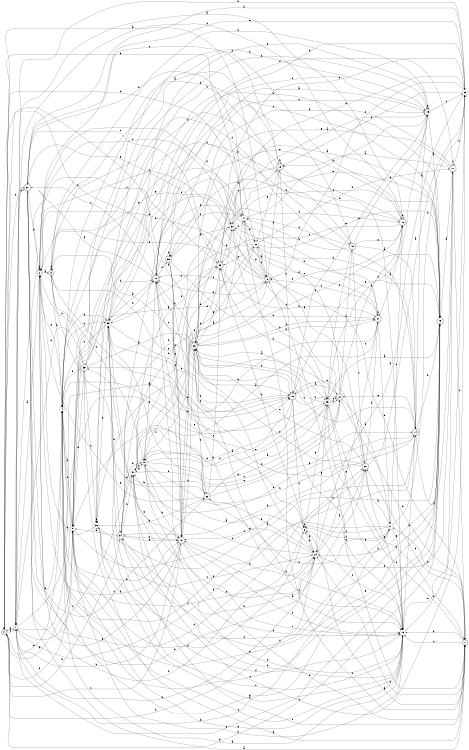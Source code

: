 digraph n33_6 {
__start0 [label="" shape="none"];

rankdir=LR;
size="8,5";

s0 [style="rounded,filled", color="black", fillcolor="white" shape="doublecircle", label="0"];
s1 [style="filled", color="black", fillcolor="white" shape="circle", label="1"];
s2 [style="rounded,filled", color="black", fillcolor="white" shape="doublecircle", label="2"];
s3 [style="rounded,filled", color="black", fillcolor="white" shape="doublecircle", label="3"];
s4 [style="filled", color="black", fillcolor="white" shape="circle", label="4"];
s5 [style="filled", color="black", fillcolor="white" shape="circle", label="5"];
s6 [style="rounded,filled", color="black", fillcolor="white" shape="doublecircle", label="6"];
s7 [style="rounded,filled", color="black", fillcolor="white" shape="doublecircle", label="7"];
s8 [style="filled", color="black", fillcolor="white" shape="circle", label="8"];
s9 [style="filled", color="black", fillcolor="white" shape="circle", label="9"];
s10 [style="rounded,filled", color="black", fillcolor="white" shape="doublecircle", label="10"];
s11 [style="filled", color="black", fillcolor="white" shape="circle", label="11"];
s12 [style="rounded,filled", color="black", fillcolor="white" shape="doublecircle", label="12"];
s13 [style="filled", color="black", fillcolor="white" shape="circle", label="13"];
s14 [style="rounded,filled", color="black", fillcolor="white" shape="doublecircle", label="14"];
s15 [style="filled", color="black", fillcolor="white" shape="circle", label="15"];
s16 [style="rounded,filled", color="black", fillcolor="white" shape="doublecircle", label="16"];
s17 [style="rounded,filled", color="black", fillcolor="white" shape="doublecircle", label="17"];
s18 [style="rounded,filled", color="black", fillcolor="white" shape="doublecircle", label="18"];
s19 [style="rounded,filled", color="black", fillcolor="white" shape="doublecircle", label="19"];
s20 [style="rounded,filled", color="black", fillcolor="white" shape="doublecircle", label="20"];
s21 [style="filled", color="black", fillcolor="white" shape="circle", label="21"];
s22 [style="rounded,filled", color="black", fillcolor="white" shape="doublecircle", label="22"];
s23 [style="filled", color="black", fillcolor="white" shape="circle", label="23"];
s24 [style="filled", color="black", fillcolor="white" shape="circle", label="24"];
s25 [style="filled", color="black", fillcolor="white" shape="circle", label="25"];
s26 [style="rounded,filled", color="black", fillcolor="white" shape="doublecircle", label="26"];
s27 [style="rounded,filled", color="black", fillcolor="white" shape="doublecircle", label="27"];
s28 [style="rounded,filled", color="black", fillcolor="white" shape="doublecircle", label="28"];
s29 [style="rounded,filled", color="black", fillcolor="white" shape="doublecircle", label="29"];
s30 [style="filled", color="black", fillcolor="white" shape="circle", label="30"];
s31 [style="filled", color="black", fillcolor="white" shape="circle", label="31"];
s32 [style="rounded,filled", color="black", fillcolor="white" shape="doublecircle", label="32"];
s33 [style="filled", color="black", fillcolor="white" shape="circle", label="33"];
s34 [style="rounded,filled", color="black", fillcolor="white" shape="doublecircle", label="34"];
s35 [style="rounded,filled", color="black", fillcolor="white" shape="doublecircle", label="35"];
s36 [style="filled", color="black", fillcolor="white" shape="circle", label="36"];
s37 [style="rounded,filled", color="black", fillcolor="white" shape="doublecircle", label="37"];
s38 [style="filled", color="black", fillcolor="white" shape="circle", label="38"];
s39 [style="rounded,filled", color="black", fillcolor="white" shape="doublecircle", label="39"];
s40 [style="rounded,filled", color="black", fillcolor="white" shape="doublecircle", label="40"];
s0 -> s1 [label="a"];
s0 -> s34 [label="b"];
s0 -> s12 [label="c"];
s0 -> s11 [label="d"];
s0 -> s4 [label="e"];
s0 -> s5 [label="f"];
s0 -> s5 [label="g"];
s0 -> s37 [label="h"];
s1 -> s2 [label="a"];
s1 -> s19 [label="b"];
s1 -> s31 [label="c"];
s1 -> s37 [label="d"];
s1 -> s19 [label="e"];
s1 -> s24 [label="f"];
s1 -> s16 [label="g"];
s1 -> s0 [label="h"];
s2 -> s3 [label="a"];
s2 -> s24 [label="b"];
s2 -> s30 [label="c"];
s2 -> s8 [label="d"];
s2 -> s4 [label="e"];
s2 -> s29 [label="f"];
s2 -> s2 [label="g"];
s2 -> s27 [label="h"];
s3 -> s4 [label="a"];
s3 -> s25 [label="b"];
s3 -> s19 [label="c"];
s3 -> s14 [label="d"];
s3 -> s19 [label="e"];
s3 -> s3 [label="f"];
s3 -> s30 [label="g"];
s3 -> s9 [label="h"];
s4 -> s5 [label="a"];
s4 -> s40 [label="b"];
s4 -> s40 [label="c"];
s4 -> s28 [label="d"];
s4 -> s16 [label="e"];
s4 -> s24 [label="f"];
s4 -> s33 [label="g"];
s4 -> s33 [label="h"];
s5 -> s6 [label="a"];
s5 -> s13 [label="b"];
s5 -> s13 [label="c"];
s5 -> s4 [label="d"];
s5 -> s35 [label="e"];
s5 -> s14 [label="f"];
s5 -> s11 [label="g"];
s5 -> s12 [label="h"];
s6 -> s0 [label="a"];
s6 -> s2 [label="b"];
s6 -> s7 [label="c"];
s6 -> s2 [label="d"];
s6 -> s2 [label="e"];
s6 -> s10 [label="f"];
s6 -> s18 [label="g"];
s6 -> s10 [label="h"];
s7 -> s8 [label="a"];
s7 -> s13 [label="b"];
s7 -> s13 [label="c"];
s7 -> s25 [label="d"];
s7 -> s21 [label="e"];
s7 -> s22 [label="f"];
s7 -> s6 [label="g"];
s7 -> s24 [label="h"];
s8 -> s9 [label="a"];
s8 -> s22 [label="b"];
s8 -> s13 [label="c"];
s8 -> s5 [label="d"];
s8 -> s8 [label="e"];
s8 -> s21 [label="f"];
s8 -> s24 [label="g"];
s8 -> s29 [label="h"];
s9 -> s10 [label="a"];
s9 -> s31 [label="b"];
s9 -> s20 [label="c"];
s9 -> s13 [label="d"];
s9 -> s20 [label="e"];
s9 -> s38 [label="f"];
s9 -> s12 [label="g"];
s9 -> s14 [label="h"];
s10 -> s8 [label="a"];
s10 -> s11 [label="b"];
s10 -> s37 [label="c"];
s10 -> s7 [label="d"];
s10 -> s15 [label="e"];
s10 -> s39 [label="f"];
s10 -> s1 [label="g"];
s10 -> s0 [label="h"];
s11 -> s12 [label="a"];
s11 -> s0 [label="b"];
s11 -> s34 [label="c"];
s11 -> s15 [label="d"];
s11 -> s38 [label="e"];
s11 -> s10 [label="f"];
s11 -> s6 [label="g"];
s11 -> s7 [label="h"];
s12 -> s13 [label="a"];
s12 -> s1 [label="b"];
s12 -> s13 [label="c"];
s12 -> s10 [label="d"];
s12 -> s13 [label="e"];
s12 -> s4 [label="f"];
s12 -> s37 [label="g"];
s12 -> s26 [label="h"];
s13 -> s4 [label="a"];
s13 -> s14 [label="b"];
s13 -> s33 [label="c"];
s13 -> s23 [label="d"];
s13 -> s22 [label="e"];
s13 -> s26 [label="f"];
s13 -> s5 [label="g"];
s13 -> s36 [label="h"];
s14 -> s15 [label="a"];
s14 -> s26 [label="b"];
s14 -> s17 [label="c"];
s14 -> s31 [label="d"];
s14 -> s20 [label="e"];
s14 -> s1 [label="f"];
s14 -> s34 [label="g"];
s14 -> s16 [label="h"];
s15 -> s16 [label="a"];
s15 -> s3 [label="b"];
s15 -> s23 [label="c"];
s15 -> s19 [label="d"];
s15 -> s33 [label="e"];
s15 -> s25 [label="f"];
s15 -> s15 [label="g"];
s15 -> s5 [label="h"];
s16 -> s17 [label="a"];
s16 -> s33 [label="b"];
s16 -> s4 [label="c"];
s16 -> s4 [label="d"];
s16 -> s26 [label="e"];
s16 -> s34 [label="f"];
s16 -> s0 [label="g"];
s16 -> s24 [label="h"];
s17 -> s18 [label="a"];
s17 -> s39 [label="b"];
s17 -> s7 [label="c"];
s17 -> s33 [label="d"];
s17 -> s13 [label="e"];
s17 -> s17 [label="f"];
s17 -> s26 [label="g"];
s17 -> s23 [label="h"];
s18 -> s5 [label="a"];
s18 -> s19 [label="b"];
s18 -> s37 [label="c"];
s18 -> s13 [label="d"];
s18 -> s38 [label="e"];
s18 -> s36 [label="f"];
s18 -> s26 [label="g"];
s18 -> s18 [label="h"];
s19 -> s20 [label="a"];
s19 -> s31 [label="b"];
s19 -> s8 [label="c"];
s19 -> s9 [label="d"];
s19 -> s16 [label="e"];
s19 -> s33 [label="f"];
s19 -> s13 [label="g"];
s19 -> s20 [label="h"];
s20 -> s21 [label="a"];
s20 -> s28 [label="b"];
s20 -> s30 [label="c"];
s20 -> s38 [label="d"];
s20 -> s7 [label="e"];
s20 -> s0 [label="f"];
s20 -> s5 [label="g"];
s20 -> s40 [label="h"];
s21 -> s22 [label="a"];
s21 -> s32 [label="b"];
s21 -> s28 [label="c"];
s21 -> s23 [label="d"];
s21 -> s2 [label="e"];
s21 -> s8 [label="f"];
s21 -> s13 [label="g"];
s21 -> s1 [label="h"];
s22 -> s23 [label="a"];
s22 -> s19 [label="b"];
s22 -> s26 [label="c"];
s22 -> s10 [label="d"];
s22 -> s26 [label="e"];
s22 -> s27 [label="f"];
s22 -> s11 [label="g"];
s22 -> s34 [label="h"];
s23 -> s24 [label="a"];
s23 -> s18 [label="b"];
s23 -> s31 [label="c"];
s23 -> s30 [label="d"];
s23 -> s2 [label="e"];
s23 -> s6 [label="f"];
s23 -> s10 [label="g"];
s23 -> s1 [label="h"];
s24 -> s22 [label="a"];
s24 -> s8 [label="b"];
s24 -> s9 [label="c"];
s24 -> s0 [label="d"];
s24 -> s12 [label="e"];
s24 -> s17 [label="f"];
s24 -> s25 [label="g"];
s24 -> s12 [label="h"];
s25 -> s16 [label="a"];
s25 -> s7 [label="b"];
s25 -> s20 [label="c"];
s25 -> s13 [label="d"];
s25 -> s4 [label="e"];
s25 -> s20 [label="f"];
s25 -> s8 [label="g"];
s25 -> s26 [label="h"];
s26 -> s25 [label="a"];
s26 -> s10 [label="b"];
s26 -> s18 [label="c"];
s26 -> s27 [label="d"];
s26 -> s24 [label="e"];
s26 -> s28 [label="f"];
s26 -> s27 [label="g"];
s26 -> s32 [label="h"];
s27 -> s28 [label="a"];
s27 -> s30 [label="b"];
s27 -> s27 [label="c"];
s27 -> s21 [label="d"];
s27 -> s30 [label="e"];
s27 -> s6 [label="f"];
s27 -> s24 [label="g"];
s27 -> s36 [label="h"];
s28 -> s1 [label="a"];
s28 -> s5 [label="b"];
s28 -> s29 [label="c"];
s28 -> s1 [label="d"];
s28 -> s10 [label="e"];
s28 -> s12 [label="f"];
s28 -> s39 [label="g"];
s28 -> s28 [label="h"];
s29 -> s16 [label="a"];
s29 -> s25 [label="b"];
s29 -> s9 [label="c"];
s29 -> s30 [label="d"];
s29 -> s26 [label="e"];
s29 -> s23 [label="f"];
s29 -> s37 [label="g"];
s29 -> s27 [label="h"];
s30 -> s15 [label="a"];
s30 -> s25 [label="b"];
s30 -> s16 [label="c"];
s30 -> s31 [label="d"];
s30 -> s16 [label="e"];
s30 -> s11 [label="f"];
s30 -> s26 [label="g"];
s30 -> s35 [label="h"];
s31 -> s27 [label="a"];
s31 -> s9 [label="b"];
s31 -> s24 [label="c"];
s31 -> s13 [label="d"];
s31 -> s32 [label="e"];
s31 -> s29 [label="f"];
s31 -> s20 [label="g"];
s31 -> s13 [label="h"];
s32 -> s25 [label="a"];
s32 -> s24 [label="b"];
s32 -> s29 [label="c"];
s32 -> s3 [label="d"];
s32 -> s2 [label="e"];
s32 -> s33 [label="f"];
s32 -> s14 [label="g"];
s32 -> s35 [label="h"];
s33 -> s10 [label="a"];
s33 -> s4 [label="b"];
s33 -> s16 [label="c"];
s33 -> s13 [label="d"];
s33 -> s10 [label="e"];
s33 -> s19 [label="f"];
s33 -> s12 [label="g"];
s33 -> s34 [label="h"];
s34 -> s5 [label="a"];
s34 -> s12 [label="b"];
s34 -> s7 [label="c"];
s34 -> s29 [label="d"];
s34 -> s9 [label="e"];
s34 -> s6 [label="f"];
s34 -> s12 [label="g"];
s34 -> s31 [label="h"];
s35 -> s26 [label="a"];
s35 -> s2 [label="b"];
s35 -> s36 [label="c"];
s35 -> s1 [label="d"];
s35 -> s19 [label="e"];
s35 -> s4 [label="f"];
s35 -> s7 [label="g"];
s35 -> s10 [label="h"];
s36 -> s16 [label="a"];
s36 -> s15 [label="b"];
s36 -> s24 [label="c"];
s36 -> s2 [label="d"];
s36 -> s36 [label="e"];
s36 -> s21 [label="f"];
s36 -> s33 [label="g"];
s36 -> s32 [label="h"];
s37 -> s7 [label="a"];
s37 -> s38 [label="b"];
s37 -> s29 [label="c"];
s37 -> s22 [label="d"];
s37 -> s4 [label="e"];
s37 -> s32 [label="f"];
s37 -> s2 [label="g"];
s37 -> s23 [label="h"];
s38 -> s6 [label="a"];
s38 -> s33 [label="b"];
s38 -> s29 [label="c"];
s38 -> s14 [label="d"];
s38 -> s16 [label="e"];
s38 -> s6 [label="f"];
s38 -> s9 [label="g"];
s38 -> s17 [label="h"];
s39 -> s15 [label="a"];
s39 -> s27 [label="b"];
s39 -> s15 [label="c"];
s39 -> s13 [label="d"];
s39 -> s12 [label="e"];
s39 -> s12 [label="f"];
s39 -> s30 [label="g"];
s39 -> s39 [label="h"];
s40 -> s14 [label="a"];
s40 -> s11 [label="b"];
s40 -> s22 [label="c"];
s40 -> s11 [label="d"];
s40 -> s28 [label="e"];
s40 -> s25 [label="f"];
s40 -> s15 [label="g"];
s40 -> s3 [label="h"];

}